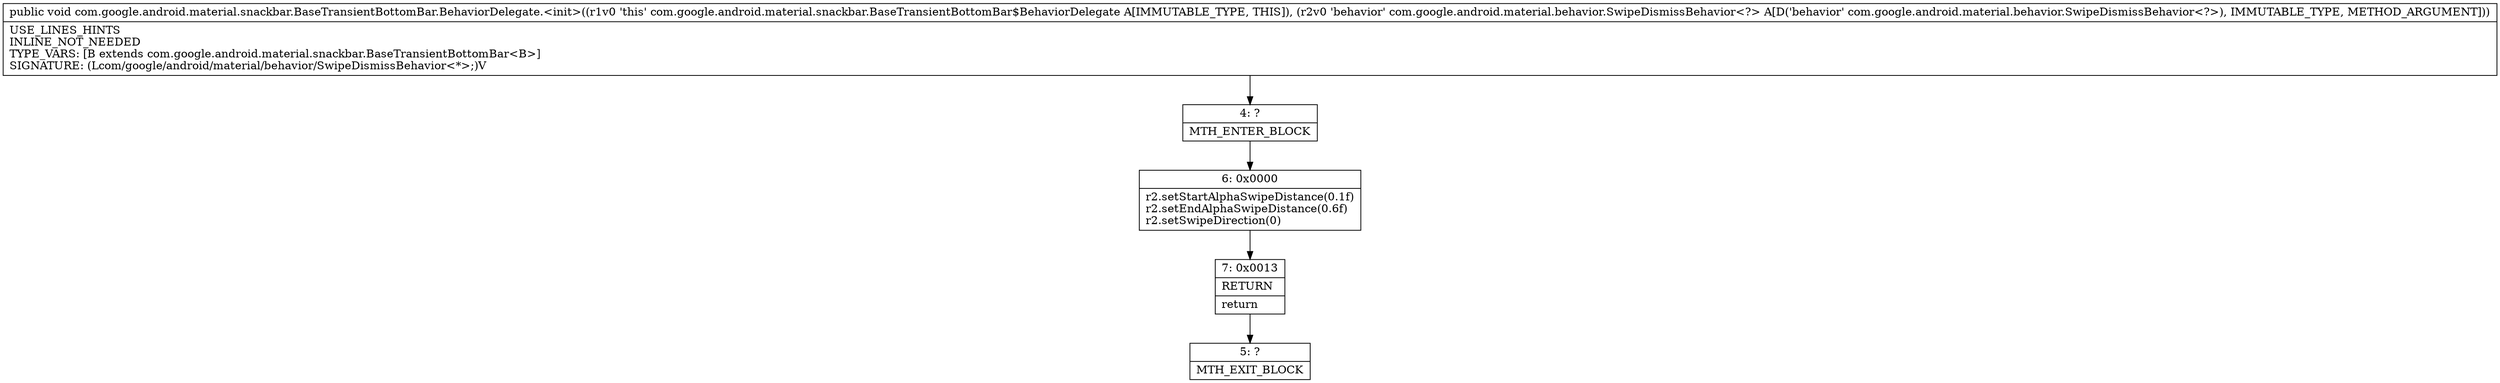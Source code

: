 digraph "CFG forcom.google.android.material.snackbar.BaseTransientBottomBar.BehaviorDelegate.\<init\>(Lcom\/google\/android\/material\/behavior\/SwipeDismissBehavior;)V" {
Node_4 [shape=record,label="{4\:\ ?|MTH_ENTER_BLOCK\l}"];
Node_6 [shape=record,label="{6\:\ 0x0000|r2.setStartAlphaSwipeDistance(0.1f)\lr2.setEndAlphaSwipeDistance(0.6f)\lr2.setSwipeDirection(0)\l}"];
Node_7 [shape=record,label="{7\:\ 0x0013|RETURN\l|return\l}"];
Node_5 [shape=record,label="{5\:\ ?|MTH_EXIT_BLOCK\l}"];
MethodNode[shape=record,label="{public void com.google.android.material.snackbar.BaseTransientBottomBar.BehaviorDelegate.\<init\>((r1v0 'this' com.google.android.material.snackbar.BaseTransientBottomBar$BehaviorDelegate A[IMMUTABLE_TYPE, THIS]), (r2v0 'behavior' com.google.android.material.behavior.SwipeDismissBehavior\<?\> A[D('behavior' com.google.android.material.behavior.SwipeDismissBehavior\<?\>), IMMUTABLE_TYPE, METHOD_ARGUMENT]))  | USE_LINES_HINTS\lINLINE_NOT_NEEDED\lTYPE_VARS: [B extends com.google.android.material.snackbar.BaseTransientBottomBar\<B\>]\lSIGNATURE: (Lcom\/google\/android\/material\/behavior\/SwipeDismissBehavior\<*\>;)V\l}"];
MethodNode -> Node_4;Node_4 -> Node_6;
Node_6 -> Node_7;
Node_7 -> Node_5;
}

